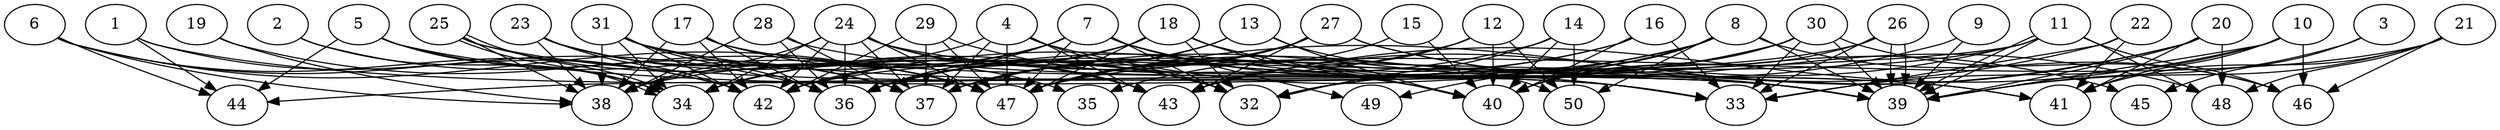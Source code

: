 // DAG automatically generated by daggen at Thu Oct  3 14:07:58 2019
// ./daggen --dot -n 50 --ccr 0.3 --fat 0.9 --regular 0.5 --density 0.5 --mindata 5242880 --maxdata 52428800 
digraph G {
  1 [size="125655040", alpha="0.06", expect_size="37696512"] 
  1 -> 33 [size ="37696512"]
  1 -> 42 [size ="37696512"]
  1 -> 44 [size ="37696512"]
  2 [size="54835200", alpha="0.03", expect_size="16450560"] 
  2 -> 34 [size ="16450560"]
  2 -> 37 [size ="16450560"]
  3 [size="83179520", alpha="0.20", expect_size="24953856"] 
  3 -> 39 [size ="24953856"]
  3 -> 45 [size ="24953856"]
  4 [size="47998293", alpha="0.04", expect_size="14399488"] 
  4 -> 32 [size ="14399488"]
  4 -> 37 [size ="14399488"]
  4 -> 38 [size ="14399488"]
  4 -> 39 [size ="14399488"]
  4 -> 43 [size ="14399488"]
  4 -> 47 [size ="14399488"]
  5 [size="75864747", alpha="0.04", expect_size="22759424"] 
  5 -> 34 [size ="22759424"]
  5 -> 41 [size ="22759424"]
  5 -> 44 [size ="22759424"]
  5 -> 47 [size ="22759424"]
  6 [size="150685013", alpha="0.01", expect_size="45205504"] 
  6 -> 36 [size ="45205504"]
  6 -> 38 [size ="45205504"]
  6 -> 42 [size ="45205504"]
  6 -> 44 [size ="45205504"]
  6 -> 47 [size ="45205504"]
  7 [size="99082240", alpha="0.06", expect_size="29724672"] 
  7 -> 32 [size ="29724672"]
  7 -> 33 [size ="29724672"]
  7 -> 34 [size ="29724672"]
  7 -> 36 [size ="29724672"]
  7 -> 40 [size ="29724672"]
  7 -> 42 [size ="29724672"]
  7 -> 47 [size ="29724672"]
  7 -> 49 [size ="29724672"]
  8 [size="74451627", alpha="0.15", expect_size="22335488"] 
  8 -> 35 [size ="22335488"]
  8 -> 36 [size ="22335488"]
  8 -> 39 [size ="22335488"]
  8 -> 40 [size ="22335488"]
  8 -> 42 [size ="22335488"]
  8 -> 46 [size ="22335488"]
  8 -> 49 [size ="22335488"]
  8 -> 50 [size ="22335488"]
  9 [size="84336640", alpha="0.12", expect_size="25300992"] 
  9 -> 32 [size ="25300992"]
  9 -> 39 [size ="25300992"]
  10 [size="129092267", alpha="0.01", expect_size="38727680"] 
  10 -> 33 [size ="38727680"]
  10 -> 39 [size ="38727680"]
  10 -> 41 [size ="38727680"]
  10 -> 43 [size ="38727680"]
  10 -> 46 [size ="38727680"]
  11 [size="51066880", alpha="0.17", expect_size="15320064"] 
  11 -> 39 [size ="15320064"]
  11 -> 39 [size ="15320064"]
  11 -> 42 [size ="15320064"]
  11 -> 43 [size ="15320064"]
  11 -> 44 [size ="15320064"]
  11 -> 46 [size ="15320064"]
  11 -> 48 [size ="15320064"]
  12 [size="94829227", alpha="0.19", expect_size="28448768"] 
  12 -> 34 [size ="28448768"]
  12 -> 40 [size ="28448768"]
  12 -> 43 [size ="28448768"]
  12 -> 50 [size ="28448768"]
  13 [size="121234773", alpha="0.04", expect_size="36370432"] 
  13 -> 36 [size ="36370432"]
  13 -> 37 [size ="36370432"]
  13 -> 40 [size ="36370432"]
  13 -> 50 [size ="36370432"]
  14 [size="118388053", alpha="0.06", expect_size="35516416"] 
  14 -> 32 [size ="35516416"]
  14 -> 36 [size ="35516416"]
  14 -> 40 [size ="35516416"]
  14 -> 50 [size ="35516416"]
  15 [size="149350400", alpha="0.05", expect_size="44805120"] 
  15 -> 40 [size ="44805120"]
  15 -> 47 [size ="44805120"]
  16 [size="23801173", alpha="0.13", expect_size="7140352"] 
  16 -> 33 [size ="7140352"]
  16 -> 37 [size ="7140352"]
  16 -> 40 [size ="7140352"]
  16 -> 47 [size ="7140352"]
  17 [size="32204800", alpha="0.17", expect_size="9661440"] 
  17 -> 32 [size ="9661440"]
  17 -> 33 [size ="9661440"]
  17 -> 36 [size ="9661440"]
  17 -> 38 [size ="9661440"]
  17 -> 42 [size ="9661440"]
  18 [size="82800640", alpha="0.04", expect_size="24840192"] 
  18 -> 32 [size ="24840192"]
  18 -> 34 [size ="24840192"]
  18 -> 36 [size ="24840192"]
  18 -> 39 [size ="24840192"]
  18 -> 40 [size ="24840192"]
  18 -> 47 [size ="24840192"]
  19 [size="43520000", alpha="0.08", expect_size="13056000"] 
  19 -> 38 [size ="13056000"]
  19 -> 47 [size ="13056000"]
  20 [size="140741973", alpha="0.20", expect_size="42222592"] 
  20 -> 32 [size ="42222592"]
  20 -> 39 [size ="42222592"]
  20 -> 41 [size ="42222592"]
  20 -> 47 [size ="42222592"]
  20 -> 48 [size ="42222592"]
  21 [size="150063787", alpha="0.05", expect_size="45019136"] 
  21 -> 39 [size ="45019136"]
  21 -> 41 [size ="45019136"]
  21 -> 46 [size ="45019136"]
  21 -> 47 [size ="45019136"]
  21 -> 48 [size ="45019136"]
  22 [size="128621227", alpha="0.14", expect_size="38586368"] 
  22 -> 32 [size ="38586368"]
  22 -> 33 [size ="38586368"]
  22 -> 41 [size ="38586368"]
  23 [size="117285547", alpha="0.13", expect_size="35185664"] 
  23 -> 37 [size ="35185664"]
  23 -> 38 [size ="35185664"]
  23 -> 42 [size ="35185664"]
  23 -> 43 [size ="35185664"]
  23 -> 47 [size ="35185664"]
  24 [size="144848213", alpha="0.15", expect_size="43454464"] 
  24 -> 32 [size ="43454464"]
  24 -> 34 [size ="43454464"]
  24 -> 36 [size ="43454464"]
  24 -> 37 [size ="43454464"]
  24 -> 38 [size ="43454464"]
  24 -> 39 [size ="43454464"]
  24 -> 42 [size ="43454464"]
  24 -> 43 [size ="43454464"]
  24 -> 47 [size ="43454464"]
  25 [size="32153600", alpha="0.04", expect_size="9646080"] 
  25 -> 34 [size ="9646080"]
  25 -> 34 [size ="9646080"]
  25 -> 38 [size ="9646080"]
  25 -> 39 [size ="9646080"]
  25 -> 43 [size ="9646080"]
  26 [size="69143893", alpha="0.11", expect_size="20743168"] 
  26 -> 33 [size ="20743168"]
  26 -> 38 [size ="20743168"]
  26 -> 39 [size ="20743168"]
  26 -> 39 [size ="20743168"]
  26 -> 40 [size ="20743168"]
  27 [size="167635627", alpha="0.07", expect_size="50290688"] 
  27 -> 34 [size ="50290688"]
  27 -> 37 [size ="50290688"]
  27 -> 43 [size ="50290688"]
  27 -> 45 [size ="50290688"]
  27 -> 47 [size ="50290688"]
  27 -> 48 [size ="50290688"]
  28 [size="147008853", alpha="0.11", expect_size="44102656"] 
  28 -> 36 [size ="44102656"]
  28 -> 37 [size ="44102656"]
  28 -> 38 [size ="44102656"]
  28 -> 39 [size ="44102656"]
  29 [size="17612800", alpha="0.04", expect_size="5283840"] 
  29 -> 37 [size ="5283840"]
  29 -> 40 [size ="5283840"]
  29 -> 42 [size ="5283840"]
  29 -> 47 [size ="5283840"]
  30 [size="82421760", alpha="0.11", expect_size="24726528"] 
  30 -> 33 [size ="24726528"]
  30 -> 37 [size ="24726528"]
  30 -> 39 [size ="24726528"]
  30 -> 40 [size ="24726528"]
  30 -> 46 [size ="24726528"]
  30 -> 47 [size ="24726528"]
  31 [size="78926507", alpha="0.02", expect_size="23677952"] 
  31 -> 32 [size ="23677952"]
  31 -> 34 [size ="23677952"]
  31 -> 35 [size ="23677952"]
  31 -> 36 [size ="23677952"]
  31 -> 38 [size ="23677952"]
  31 -> 41 [size ="23677952"]
  31 -> 42 [size ="23677952"]
  32 [size="115298987", alpha="0.03", expect_size="34589696"] 
  33 [size="71615147", alpha="0.17", expect_size="21484544"] 
  34 [size="170868053", alpha="0.03", expect_size="51260416"] 
  35 [size="129003520", alpha="0.07", expect_size="38701056"] 
  36 [size="161703253", alpha="0.12", expect_size="48510976"] 
  37 [size="87599787", alpha="0.18", expect_size="26279936"] 
  38 [size="145588907", alpha="0.12", expect_size="43676672"] 
  39 [size="78076587", alpha="0.10", expect_size="23422976"] 
  40 [size="109202773", alpha="0.04", expect_size="32760832"] 
  41 [size="36017493", alpha="0.14", expect_size="10805248"] 
  42 [size="49401173", alpha="0.19", expect_size="14820352"] 
  43 [size="69420373", alpha="0.16", expect_size="20826112"] 
  44 [size="42550613", alpha="0.10", expect_size="12765184"] 
  45 [size="69700267", alpha="0.05", expect_size="20910080"] 
  46 [size="125467307", alpha="0.07", expect_size="37640192"] 
  47 [size="58883413", alpha="0.08", expect_size="17665024"] 
  48 [size="41973760", alpha="0.06", expect_size="12592128"] 
  49 [size="140062720", alpha="0.03", expect_size="42018816"] 
  50 [size="64617813", alpha="0.09", expect_size="19385344"] 
}
